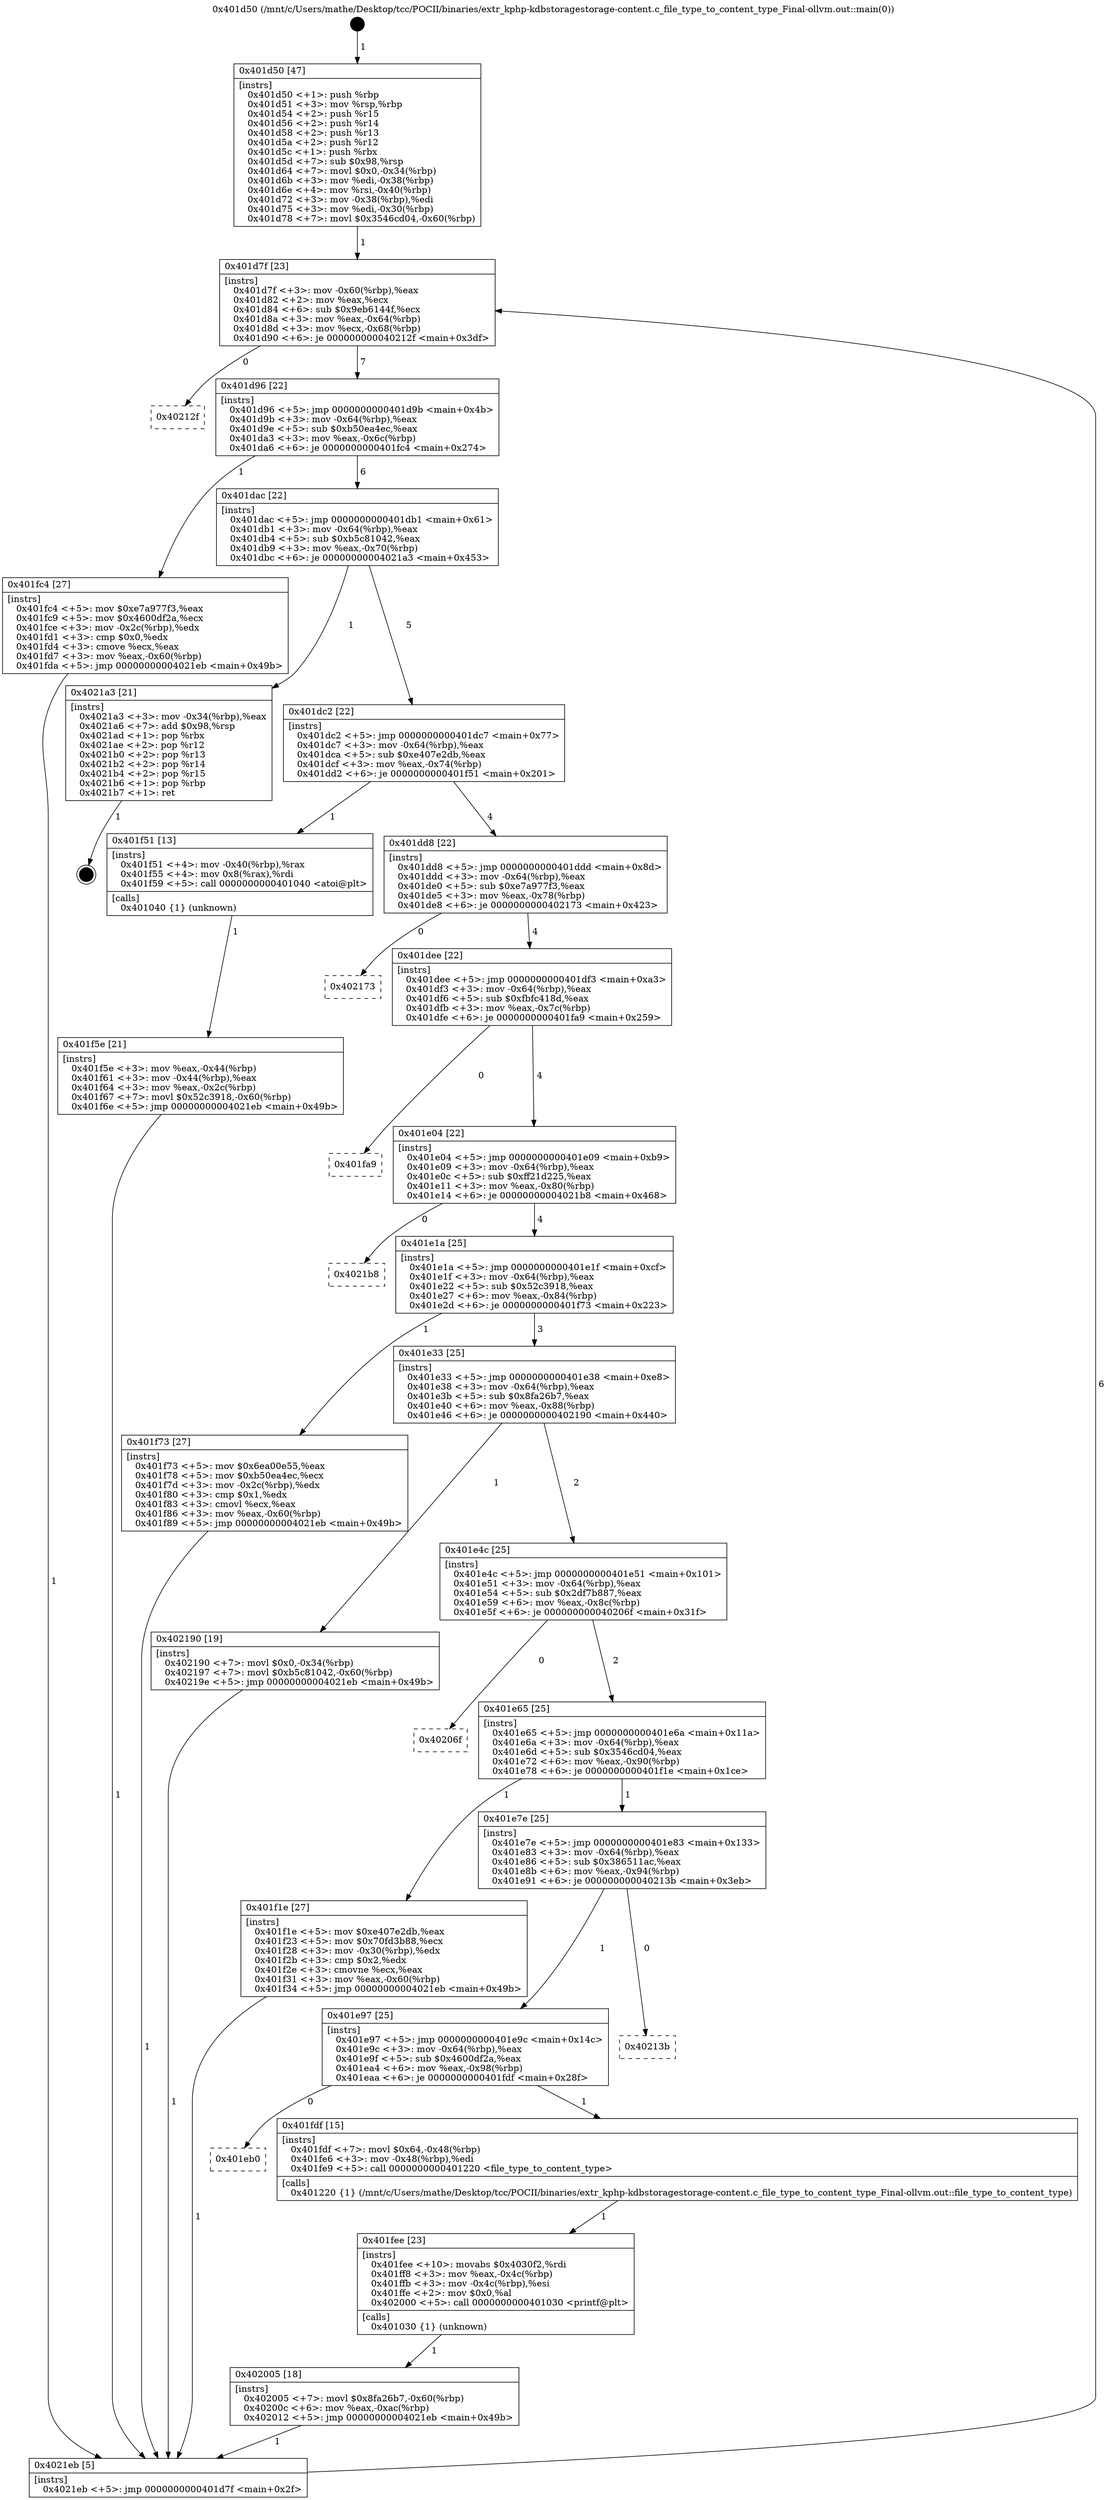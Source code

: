 digraph "0x401d50" {
  label = "0x401d50 (/mnt/c/Users/mathe/Desktop/tcc/POCII/binaries/extr_kphp-kdbstoragestorage-content.c_file_type_to_content_type_Final-ollvm.out::main(0))"
  labelloc = "t"
  node[shape=record]

  Entry [label="",width=0.3,height=0.3,shape=circle,fillcolor=black,style=filled]
  "0x401d7f" [label="{
     0x401d7f [23]\l
     | [instrs]\l
     &nbsp;&nbsp;0x401d7f \<+3\>: mov -0x60(%rbp),%eax\l
     &nbsp;&nbsp;0x401d82 \<+2\>: mov %eax,%ecx\l
     &nbsp;&nbsp;0x401d84 \<+6\>: sub $0x9eb6144f,%ecx\l
     &nbsp;&nbsp;0x401d8a \<+3\>: mov %eax,-0x64(%rbp)\l
     &nbsp;&nbsp;0x401d8d \<+3\>: mov %ecx,-0x68(%rbp)\l
     &nbsp;&nbsp;0x401d90 \<+6\>: je 000000000040212f \<main+0x3df\>\l
  }"]
  "0x40212f" [label="{
     0x40212f\l
  }", style=dashed]
  "0x401d96" [label="{
     0x401d96 [22]\l
     | [instrs]\l
     &nbsp;&nbsp;0x401d96 \<+5\>: jmp 0000000000401d9b \<main+0x4b\>\l
     &nbsp;&nbsp;0x401d9b \<+3\>: mov -0x64(%rbp),%eax\l
     &nbsp;&nbsp;0x401d9e \<+5\>: sub $0xb50ea4ec,%eax\l
     &nbsp;&nbsp;0x401da3 \<+3\>: mov %eax,-0x6c(%rbp)\l
     &nbsp;&nbsp;0x401da6 \<+6\>: je 0000000000401fc4 \<main+0x274\>\l
  }"]
  Exit [label="",width=0.3,height=0.3,shape=circle,fillcolor=black,style=filled,peripheries=2]
  "0x401fc4" [label="{
     0x401fc4 [27]\l
     | [instrs]\l
     &nbsp;&nbsp;0x401fc4 \<+5\>: mov $0xe7a977f3,%eax\l
     &nbsp;&nbsp;0x401fc9 \<+5\>: mov $0x4600df2a,%ecx\l
     &nbsp;&nbsp;0x401fce \<+3\>: mov -0x2c(%rbp),%edx\l
     &nbsp;&nbsp;0x401fd1 \<+3\>: cmp $0x0,%edx\l
     &nbsp;&nbsp;0x401fd4 \<+3\>: cmove %ecx,%eax\l
     &nbsp;&nbsp;0x401fd7 \<+3\>: mov %eax,-0x60(%rbp)\l
     &nbsp;&nbsp;0x401fda \<+5\>: jmp 00000000004021eb \<main+0x49b\>\l
  }"]
  "0x401dac" [label="{
     0x401dac [22]\l
     | [instrs]\l
     &nbsp;&nbsp;0x401dac \<+5\>: jmp 0000000000401db1 \<main+0x61\>\l
     &nbsp;&nbsp;0x401db1 \<+3\>: mov -0x64(%rbp),%eax\l
     &nbsp;&nbsp;0x401db4 \<+5\>: sub $0xb5c81042,%eax\l
     &nbsp;&nbsp;0x401db9 \<+3\>: mov %eax,-0x70(%rbp)\l
     &nbsp;&nbsp;0x401dbc \<+6\>: je 00000000004021a3 \<main+0x453\>\l
  }"]
  "0x402005" [label="{
     0x402005 [18]\l
     | [instrs]\l
     &nbsp;&nbsp;0x402005 \<+7\>: movl $0x8fa26b7,-0x60(%rbp)\l
     &nbsp;&nbsp;0x40200c \<+6\>: mov %eax,-0xac(%rbp)\l
     &nbsp;&nbsp;0x402012 \<+5\>: jmp 00000000004021eb \<main+0x49b\>\l
  }"]
  "0x4021a3" [label="{
     0x4021a3 [21]\l
     | [instrs]\l
     &nbsp;&nbsp;0x4021a3 \<+3\>: mov -0x34(%rbp),%eax\l
     &nbsp;&nbsp;0x4021a6 \<+7\>: add $0x98,%rsp\l
     &nbsp;&nbsp;0x4021ad \<+1\>: pop %rbx\l
     &nbsp;&nbsp;0x4021ae \<+2\>: pop %r12\l
     &nbsp;&nbsp;0x4021b0 \<+2\>: pop %r13\l
     &nbsp;&nbsp;0x4021b2 \<+2\>: pop %r14\l
     &nbsp;&nbsp;0x4021b4 \<+2\>: pop %r15\l
     &nbsp;&nbsp;0x4021b6 \<+1\>: pop %rbp\l
     &nbsp;&nbsp;0x4021b7 \<+1\>: ret\l
  }"]
  "0x401dc2" [label="{
     0x401dc2 [22]\l
     | [instrs]\l
     &nbsp;&nbsp;0x401dc2 \<+5\>: jmp 0000000000401dc7 \<main+0x77\>\l
     &nbsp;&nbsp;0x401dc7 \<+3\>: mov -0x64(%rbp),%eax\l
     &nbsp;&nbsp;0x401dca \<+5\>: sub $0xe407e2db,%eax\l
     &nbsp;&nbsp;0x401dcf \<+3\>: mov %eax,-0x74(%rbp)\l
     &nbsp;&nbsp;0x401dd2 \<+6\>: je 0000000000401f51 \<main+0x201\>\l
  }"]
  "0x401fee" [label="{
     0x401fee [23]\l
     | [instrs]\l
     &nbsp;&nbsp;0x401fee \<+10\>: movabs $0x4030f2,%rdi\l
     &nbsp;&nbsp;0x401ff8 \<+3\>: mov %eax,-0x4c(%rbp)\l
     &nbsp;&nbsp;0x401ffb \<+3\>: mov -0x4c(%rbp),%esi\l
     &nbsp;&nbsp;0x401ffe \<+2\>: mov $0x0,%al\l
     &nbsp;&nbsp;0x402000 \<+5\>: call 0000000000401030 \<printf@plt\>\l
     | [calls]\l
     &nbsp;&nbsp;0x401030 \{1\} (unknown)\l
  }"]
  "0x401f51" [label="{
     0x401f51 [13]\l
     | [instrs]\l
     &nbsp;&nbsp;0x401f51 \<+4\>: mov -0x40(%rbp),%rax\l
     &nbsp;&nbsp;0x401f55 \<+4\>: mov 0x8(%rax),%rdi\l
     &nbsp;&nbsp;0x401f59 \<+5\>: call 0000000000401040 \<atoi@plt\>\l
     | [calls]\l
     &nbsp;&nbsp;0x401040 \{1\} (unknown)\l
  }"]
  "0x401dd8" [label="{
     0x401dd8 [22]\l
     | [instrs]\l
     &nbsp;&nbsp;0x401dd8 \<+5\>: jmp 0000000000401ddd \<main+0x8d\>\l
     &nbsp;&nbsp;0x401ddd \<+3\>: mov -0x64(%rbp),%eax\l
     &nbsp;&nbsp;0x401de0 \<+5\>: sub $0xe7a977f3,%eax\l
     &nbsp;&nbsp;0x401de5 \<+3\>: mov %eax,-0x78(%rbp)\l
     &nbsp;&nbsp;0x401de8 \<+6\>: je 0000000000402173 \<main+0x423\>\l
  }"]
  "0x401eb0" [label="{
     0x401eb0\l
  }", style=dashed]
  "0x402173" [label="{
     0x402173\l
  }", style=dashed]
  "0x401dee" [label="{
     0x401dee [22]\l
     | [instrs]\l
     &nbsp;&nbsp;0x401dee \<+5\>: jmp 0000000000401df3 \<main+0xa3\>\l
     &nbsp;&nbsp;0x401df3 \<+3\>: mov -0x64(%rbp),%eax\l
     &nbsp;&nbsp;0x401df6 \<+5\>: sub $0xfbfc418d,%eax\l
     &nbsp;&nbsp;0x401dfb \<+3\>: mov %eax,-0x7c(%rbp)\l
     &nbsp;&nbsp;0x401dfe \<+6\>: je 0000000000401fa9 \<main+0x259\>\l
  }"]
  "0x401fdf" [label="{
     0x401fdf [15]\l
     | [instrs]\l
     &nbsp;&nbsp;0x401fdf \<+7\>: movl $0x64,-0x48(%rbp)\l
     &nbsp;&nbsp;0x401fe6 \<+3\>: mov -0x48(%rbp),%edi\l
     &nbsp;&nbsp;0x401fe9 \<+5\>: call 0000000000401220 \<file_type_to_content_type\>\l
     | [calls]\l
     &nbsp;&nbsp;0x401220 \{1\} (/mnt/c/Users/mathe/Desktop/tcc/POCII/binaries/extr_kphp-kdbstoragestorage-content.c_file_type_to_content_type_Final-ollvm.out::file_type_to_content_type)\l
  }"]
  "0x401fa9" [label="{
     0x401fa9\l
  }", style=dashed]
  "0x401e04" [label="{
     0x401e04 [22]\l
     | [instrs]\l
     &nbsp;&nbsp;0x401e04 \<+5\>: jmp 0000000000401e09 \<main+0xb9\>\l
     &nbsp;&nbsp;0x401e09 \<+3\>: mov -0x64(%rbp),%eax\l
     &nbsp;&nbsp;0x401e0c \<+5\>: sub $0xff21d225,%eax\l
     &nbsp;&nbsp;0x401e11 \<+3\>: mov %eax,-0x80(%rbp)\l
     &nbsp;&nbsp;0x401e14 \<+6\>: je 00000000004021b8 \<main+0x468\>\l
  }"]
  "0x401e97" [label="{
     0x401e97 [25]\l
     | [instrs]\l
     &nbsp;&nbsp;0x401e97 \<+5\>: jmp 0000000000401e9c \<main+0x14c\>\l
     &nbsp;&nbsp;0x401e9c \<+3\>: mov -0x64(%rbp),%eax\l
     &nbsp;&nbsp;0x401e9f \<+5\>: sub $0x4600df2a,%eax\l
     &nbsp;&nbsp;0x401ea4 \<+6\>: mov %eax,-0x98(%rbp)\l
     &nbsp;&nbsp;0x401eaa \<+6\>: je 0000000000401fdf \<main+0x28f\>\l
  }"]
  "0x4021b8" [label="{
     0x4021b8\l
  }", style=dashed]
  "0x401e1a" [label="{
     0x401e1a [25]\l
     | [instrs]\l
     &nbsp;&nbsp;0x401e1a \<+5\>: jmp 0000000000401e1f \<main+0xcf\>\l
     &nbsp;&nbsp;0x401e1f \<+3\>: mov -0x64(%rbp),%eax\l
     &nbsp;&nbsp;0x401e22 \<+5\>: sub $0x52c3918,%eax\l
     &nbsp;&nbsp;0x401e27 \<+6\>: mov %eax,-0x84(%rbp)\l
     &nbsp;&nbsp;0x401e2d \<+6\>: je 0000000000401f73 \<main+0x223\>\l
  }"]
  "0x40213b" [label="{
     0x40213b\l
  }", style=dashed]
  "0x401f73" [label="{
     0x401f73 [27]\l
     | [instrs]\l
     &nbsp;&nbsp;0x401f73 \<+5\>: mov $0x6ea00e55,%eax\l
     &nbsp;&nbsp;0x401f78 \<+5\>: mov $0xb50ea4ec,%ecx\l
     &nbsp;&nbsp;0x401f7d \<+3\>: mov -0x2c(%rbp),%edx\l
     &nbsp;&nbsp;0x401f80 \<+3\>: cmp $0x1,%edx\l
     &nbsp;&nbsp;0x401f83 \<+3\>: cmovl %ecx,%eax\l
     &nbsp;&nbsp;0x401f86 \<+3\>: mov %eax,-0x60(%rbp)\l
     &nbsp;&nbsp;0x401f89 \<+5\>: jmp 00000000004021eb \<main+0x49b\>\l
  }"]
  "0x401e33" [label="{
     0x401e33 [25]\l
     | [instrs]\l
     &nbsp;&nbsp;0x401e33 \<+5\>: jmp 0000000000401e38 \<main+0xe8\>\l
     &nbsp;&nbsp;0x401e38 \<+3\>: mov -0x64(%rbp),%eax\l
     &nbsp;&nbsp;0x401e3b \<+5\>: sub $0x8fa26b7,%eax\l
     &nbsp;&nbsp;0x401e40 \<+6\>: mov %eax,-0x88(%rbp)\l
     &nbsp;&nbsp;0x401e46 \<+6\>: je 0000000000402190 \<main+0x440\>\l
  }"]
  "0x401f5e" [label="{
     0x401f5e [21]\l
     | [instrs]\l
     &nbsp;&nbsp;0x401f5e \<+3\>: mov %eax,-0x44(%rbp)\l
     &nbsp;&nbsp;0x401f61 \<+3\>: mov -0x44(%rbp),%eax\l
     &nbsp;&nbsp;0x401f64 \<+3\>: mov %eax,-0x2c(%rbp)\l
     &nbsp;&nbsp;0x401f67 \<+7\>: movl $0x52c3918,-0x60(%rbp)\l
     &nbsp;&nbsp;0x401f6e \<+5\>: jmp 00000000004021eb \<main+0x49b\>\l
  }"]
  "0x402190" [label="{
     0x402190 [19]\l
     | [instrs]\l
     &nbsp;&nbsp;0x402190 \<+7\>: movl $0x0,-0x34(%rbp)\l
     &nbsp;&nbsp;0x402197 \<+7\>: movl $0xb5c81042,-0x60(%rbp)\l
     &nbsp;&nbsp;0x40219e \<+5\>: jmp 00000000004021eb \<main+0x49b\>\l
  }"]
  "0x401e4c" [label="{
     0x401e4c [25]\l
     | [instrs]\l
     &nbsp;&nbsp;0x401e4c \<+5\>: jmp 0000000000401e51 \<main+0x101\>\l
     &nbsp;&nbsp;0x401e51 \<+3\>: mov -0x64(%rbp),%eax\l
     &nbsp;&nbsp;0x401e54 \<+5\>: sub $0x2df7b887,%eax\l
     &nbsp;&nbsp;0x401e59 \<+6\>: mov %eax,-0x8c(%rbp)\l
     &nbsp;&nbsp;0x401e5f \<+6\>: je 000000000040206f \<main+0x31f\>\l
  }"]
  "0x401d50" [label="{
     0x401d50 [47]\l
     | [instrs]\l
     &nbsp;&nbsp;0x401d50 \<+1\>: push %rbp\l
     &nbsp;&nbsp;0x401d51 \<+3\>: mov %rsp,%rbp\l
     &nbsp;&nbsp;0x401d54 \<+2\>: push %r15\l
     &nbsp;&nbsp;0x401d56 \<+2\>: push %r14\l
     &nbsp;&nbsp;0x401d58 \<+2\>: push %r13\l
     &nbsp;&nbsp;0x401d5a \<+2\>: push %r12\l
     &nbsp;&nbsp;0x401d5c \<+1\>: push %rbx\l
     &nbsp;&nbsp;0x401d5d \<+7\>: sub $0x98,%rsp\l
     &nbsp;&nbsp;0x401d64 \<+7\>: movl $0x0,-0x34(%rbp)\l
     &nbsp;&nbsp;0x401d6b \<+3\>: mov %edi,-0x38(%rbp)\l
     &nbsp;&nbsp;0x401d6e \<+4\>: mov %rsi,-0x40(%rbp)\l
     &nbsp;&nbsp;0x401d72 \<+3\>: mov -0x38(%rbp),%edi\l
     &nbsp;&nbsp;0x401d75 \<+3\>: mov %edi,-0x30(%rbp)\l
     &nbsp;&nbsp;0x401d78 \<+7\>: movl $0x3546cd04,-0x60(%rbp)\l
  }"]
  "0x40206f" [label="{
     0x40206f\l
  }", style=dashed]
  "0x401e65" [label="{
     0x401e65 [25]\l
     | [instrs]\l
     &nbsp;&nbsp;0x401e65 \<+5\>: jmp 0000000000401e6a \<main+0x11a\>\l
     &nbsp;&nbsp;0x401e6a \<+3\>: mov -0x64(%rbp),%eax\l
     &nbsp;&nbsp;0x401e6d \<+5\>: sub $0x3546cd04,%eax\l
     &nbsp;&nbsp;0x401e72 \<+6\>: mov %eax,-0x90(%rbp)\l
     &nbsp;&nbsp;0x401e78 \<+6\>: je 0000000000401f1e \<main+0x1ce\>\l
  }"]
  "0x4021eb" [label="{
     0x4021eb [5]\l
     | [instrs]\l
     &nbsp;&nbsp;0x4021eb \<+5\>: jmp 0000000000401d7f \<main+0x2f\>\l
  }"]
  "0x401f1e" [label="{
     0x401f1e [27]\l
     | [instrs]\l
     &nbsp;&nbsp;0x401f1e \<+5\>: mov $0xe407e2db,%eax\l
     &nbsp;&nbsp;0x401f23 \<+5\>: mov $0x70fd3b88,%ecx\l
     &nbsp;&nbsp;0x401f28 \<+3\>: mov -0x30(%rbp),%edx\l
     &nbsp;&nbsp;0x401f2b \<+3\>: cmp $0x2,%edx\l
     &nbsp;&nbsp;0x401f2e \<+3\>: cmovne %ecx,%eax\l
     &nbsp;&nbsp;0x401f31 \<+3\>: mov %eax,-0x60(%rbp)\l
     &nbsp;&nbsp;0x401f34 \<+5\>: jmp 00000000004021eb \<main+0x49b\>\l
  }"]
  "0x401e7e" [label="{
     0x401e7e [25]\l
     | [instrs]\l
     &nbsp;&nbsp;0x401e7e \<+5\>: jmp 0000000000401e83 \<main+0x133\>\l
     &nbsp;&nbsp;0x401e83 \<+3\>: mov -0x64(%rbp),%eax\l
     &nbsp;&nbsp;0x401e86 \<+5\>: sub $0x386511ac,%eax\l
     &nbsp;&nbsp;0x401e8b \<+6\>: mov %eax,-0x94(%rbp)\l
     &nbsp;&nbsp;0x401e91 \<+6\>: je 000000000040213b \<main+0x3eb\>\l
  }"]
  Entry -> "0x401d50" [label=" 1"]
  "0x401d7f" -> "0x40212f" [label=" 0"]
  "0x401d7f" -> "0x401d96" [label=" 7"]
  "0x4021a3" -> Exit [label=" 1"]
  "0x401d96" -> "0x401fc4" [label=" 1"]
  "0x401d96" -> "0x401dac" [label=" 6"]
  "0x402190" -> "0x4021eb" [label=" 1"]
  "0x401dac" -> "0x4021a3" [label=" 1"]
  "0x401dac" -> "0x401dc2" [label=" 5"]
  "0x402005" -> "0x4021eb" [label=" 1"]
  "0x401dc2" -> "0x401f51" [label=" 1"]
  "0x401dc2" -> "0x401dd8" [label=" 4"]
  "0x401fee" -> "0x402005" [label=" 1"]
  "0x401dd8" -> "0x402173" [label=" 0"]
  "0x401dd8" -> "0x401dee" [label=" 4"]
  "0x401fdf" -> "0x401fee" [label=" 1"]
  "0x401dee" -> "0x401fa9" [label=" 0"]
  "0x401dee" -> "0x401e04" [label=" 4"]
  "0x401e97" -> "0x401eb0" [label=" 0"]
  "0x401e04" -> "0x4021b8" [label=" 0"]
  "0x401e04" -> "0x401e1a" [label=" 4"]
  "0x401e97" -> "0x401fdf" [label=" 1"]
  "0x401e1a" -> "0x401f73" [label=" 1"]
  "0x401e1a" -> "0x401e33" [label=" 3"]
  "0x401e7e" -> "0x401e97" [label=" 1"]
  "0x401e33" -> "0x402190" [label=" 1"]
  "0x401e33" -> "0x401e4c" [label=" 2"]
  "0x401e7e" -> "0x40213b" [label=" 0"]
  "0x401e4c" -> "0x40206f" [label=" 0"]
  "0x401e4c" -> "0x401e65" [label=" 2"]
  "0x401fc4" -> "0x4021eb" [label=" 1"]
  "0x401e65" -> "0x401f1e" [label=" 1"]
  "0x401e65" -> "0x401e7e" [label=" 1"]
  "0x401f1e" -> "0x4021eb" [label=" 1"]
  "0x401d50" -> "0x401d7f" [label=" 1"]
  "0x4021eb" -> "0x401d7f" [label=" 6"]
  "0x401f51" -> "0x401f5e" [label=" 1"]
  "0x401f5e" -> "0x4021eb" [label=" 1"]
  "0x401f73" -> "0x4021eb" [label=" 1"]
}
